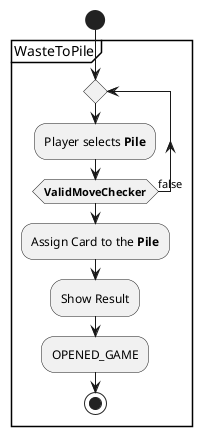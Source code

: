 @startuml
'https://plantuml.com/activity-diagram-beta

start

partition WasteToPile {

repeat
   :Player selects **Pile**;
repeat while (**ValidMoveChecker**) is (false)

:Assign Card to the **Pile**;
:Show Result;
:OPENED_GAME;

stop
@enduml
